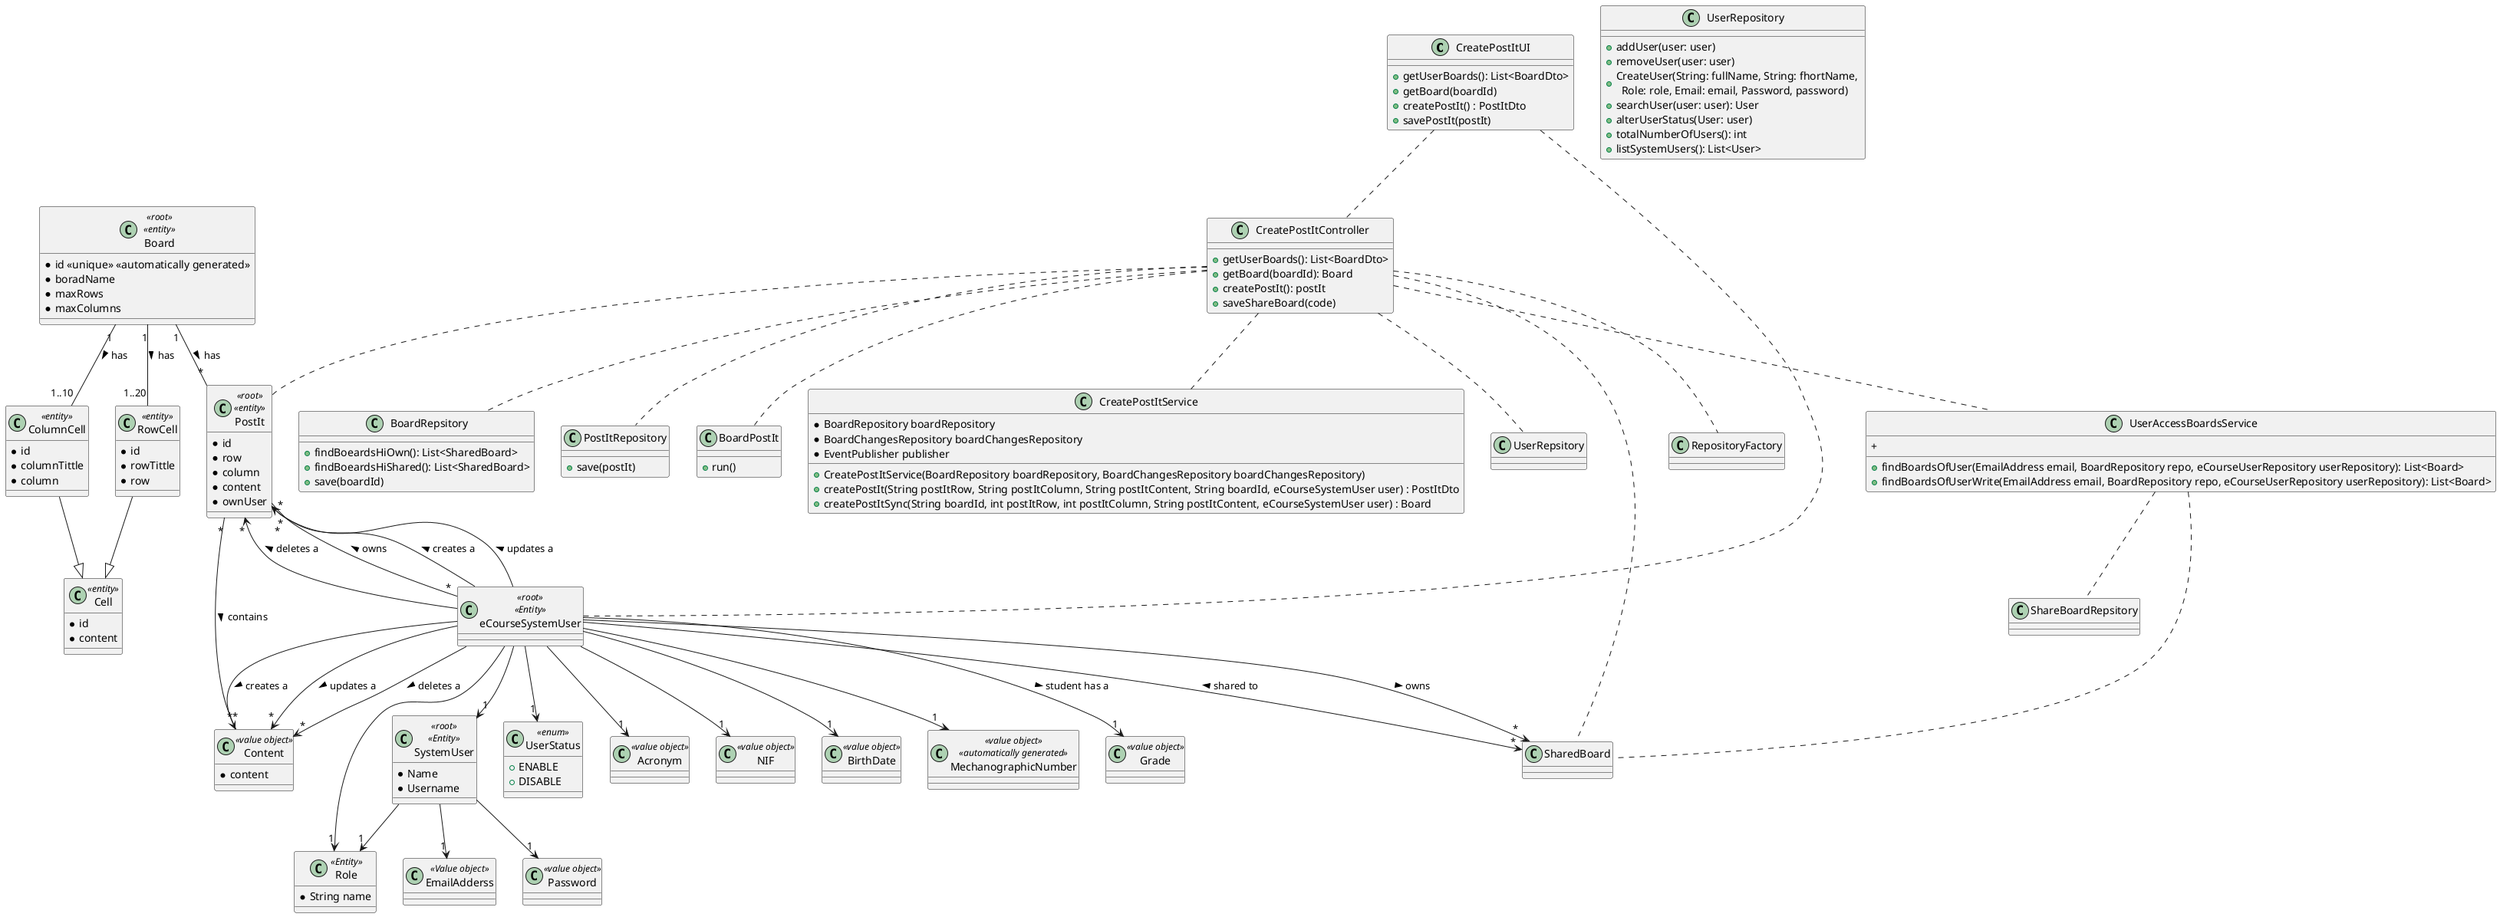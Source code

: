 @startuml

top to bottom direction

class CreatePostItUI {
    + getUserBoards(): List<BoardDto>
    + getBoard(boardId)
    + createPostIt() : PostItDto
    + savePostIt(postIt)
}

class CreatePostItController {
    + getUserBoards(): List<BoardDto>
    + getBoard(boardId): Board
    + createPostIt(): postIt
    + saveShareBoard(code)
}

class UserAccessBoardsService {
    + findBoardsOfUser(EmailAddress email, BoardRepository repo, eCourseUserRepository userRepository): List<Board>
    + findBoardsOfUserWrite(EmailAddress email, BoardRepository repo, eCourseUserRepository userRepository): List<Board>
    +
}

class RepositoryFactory {

}

class BoardRepsitory {
    + findBoeardsHiOwn(): List<SharedBoard>
    + findBoeardsHiShared(): List<SharedBoard>
    + save(boardId)
}

class PostItRepository {
    + save(postIt)
}


class Board <<root>> <<entity>> {
    * id <<unique>> <<automatically generated>>
    * boradName
    * maxRows
    * maxColumns
}

class Cell <<entity>> {
    * id
    * content
}

class ColumnCell <<entity>> {
    * id
    * columnTittle
    * column
}

class RowCell <<entity>> {
    * id
    * rowTittle
    * row
}

class PostIt <<root>> <<entity>> {
    * id
    * row
    * column
    * content
    * ownUser
}

class Content <<value object>> {
    * content
}

class BoardPostIt {
    + run()
}



class SystemUser <<root>> <<Entity>> {
    * Name
    * Username
}

class eCourseSystemUser <<root>> <<Entity>> {

}

class EmailAdderss <<Value object>>

class Role <<Entity>> {
    * String name
}

class UserStatus <<enum>> {
    + ENABLE
    + DISABLE
}

class Password <<value object>>

class Acronym <<value object>>

class NIF <<value object>>

class BirthDate <<value object>>

class MechanographicNumber <<value object>> <<automatically generated>>

class Grade <<value object>>

class UserRepository {
    + addUser(user: user)
    + removeUser(user: user)
    + CreateUser(String: fullName, String: fhortName, \n  Role: role, Email: email, Password, password)
    + searchUser(user: user): User
    + alterUserStatus(User: user)
    + totalNumberOfUsers(): int
    + listSystemUsers(): List<User>
}

class CreatePostItService {
    * BoardRepository boardRepository
    * BoardChangesRepository boardChangesRepository
    * EventPublisher publisher
    + CreatePostItService(BoardRepository boardRepository, BoardChangesRepository boardChangesRepository)
    + createPostIt(String postItRow, String postItColumn, String postItContent, String boardId, eCourseSystemUser user) : PostItDto
    + createPostItSync(String boardId, int postItRow, int postItColumn, String postItContent, eCourseSystemUser user) : Board
}


SystemUser --> "1" EmailAdderss
SystemUser --> "1" Password
SystemUser --> "1" Role

eCourseSystemUser --> "1" SystemUser
eCourseSystemUser --> "1" Role
eCourseSystemUser --> "1" UserStatus
eCourseSystemUser --> "1" Acronym
eCourseSystemUser --> "1" NIF
eCourseSystemUser --> "1" BirthDate
eCourseSystemUser --> "1" MechanographicNumber
eCourseSystemUser --> "1" Grade : student has a >
eCourseSystemUser --> "*" SharedBoard : owns >
eCourseSystemUser --> "*" SharedBoard : shared to <
eCourseSystemUser --> "*" PostIt : creates a >
eCourseSystemUser --> "*" PostIt : updates a >
eCourseSystemUser --> "*" PostIt : deletes a >
eCourseSystemUser --> "*" Content : creates a >
eCourseSystemUser --> "*" Content : updates a >
eCourseSystemUser --> "*" Content : deletes a >

Board "1" -- "1..20" RowCell : has >
Board "1" -- "1..10" ColumnCell : has >
Board "1" -- "*" PostIt : has >

ColumnCell --|> Cell
RowCell --|> Cell

PostIt "*" -- "*" Content : contains >
PostIt "*" -- "*" eCourseSystemUser : owns <


eCourseSystemUser .. CreatePostItUI
CreatePostItUI .. CreatePostItController

CreatePostItController .. RepositoryFactory
CreatePostItController .. BoardRepsitory
CreatePostItController .. PostItRepository
CreatePostItController .. UserRepsitory
CreatePostItController .. UserAccessBoardsService
CreatePostItController .. CreatePostItService
CreatePostItController .. BoardPostIt
CreatePostItController .. SharedBoard
CreatePostItController .. PostIt

UserAccessBoardsService .. ShareBoardRepsitory
UserAccessBoardsService .. SharedBoard



@enduml
